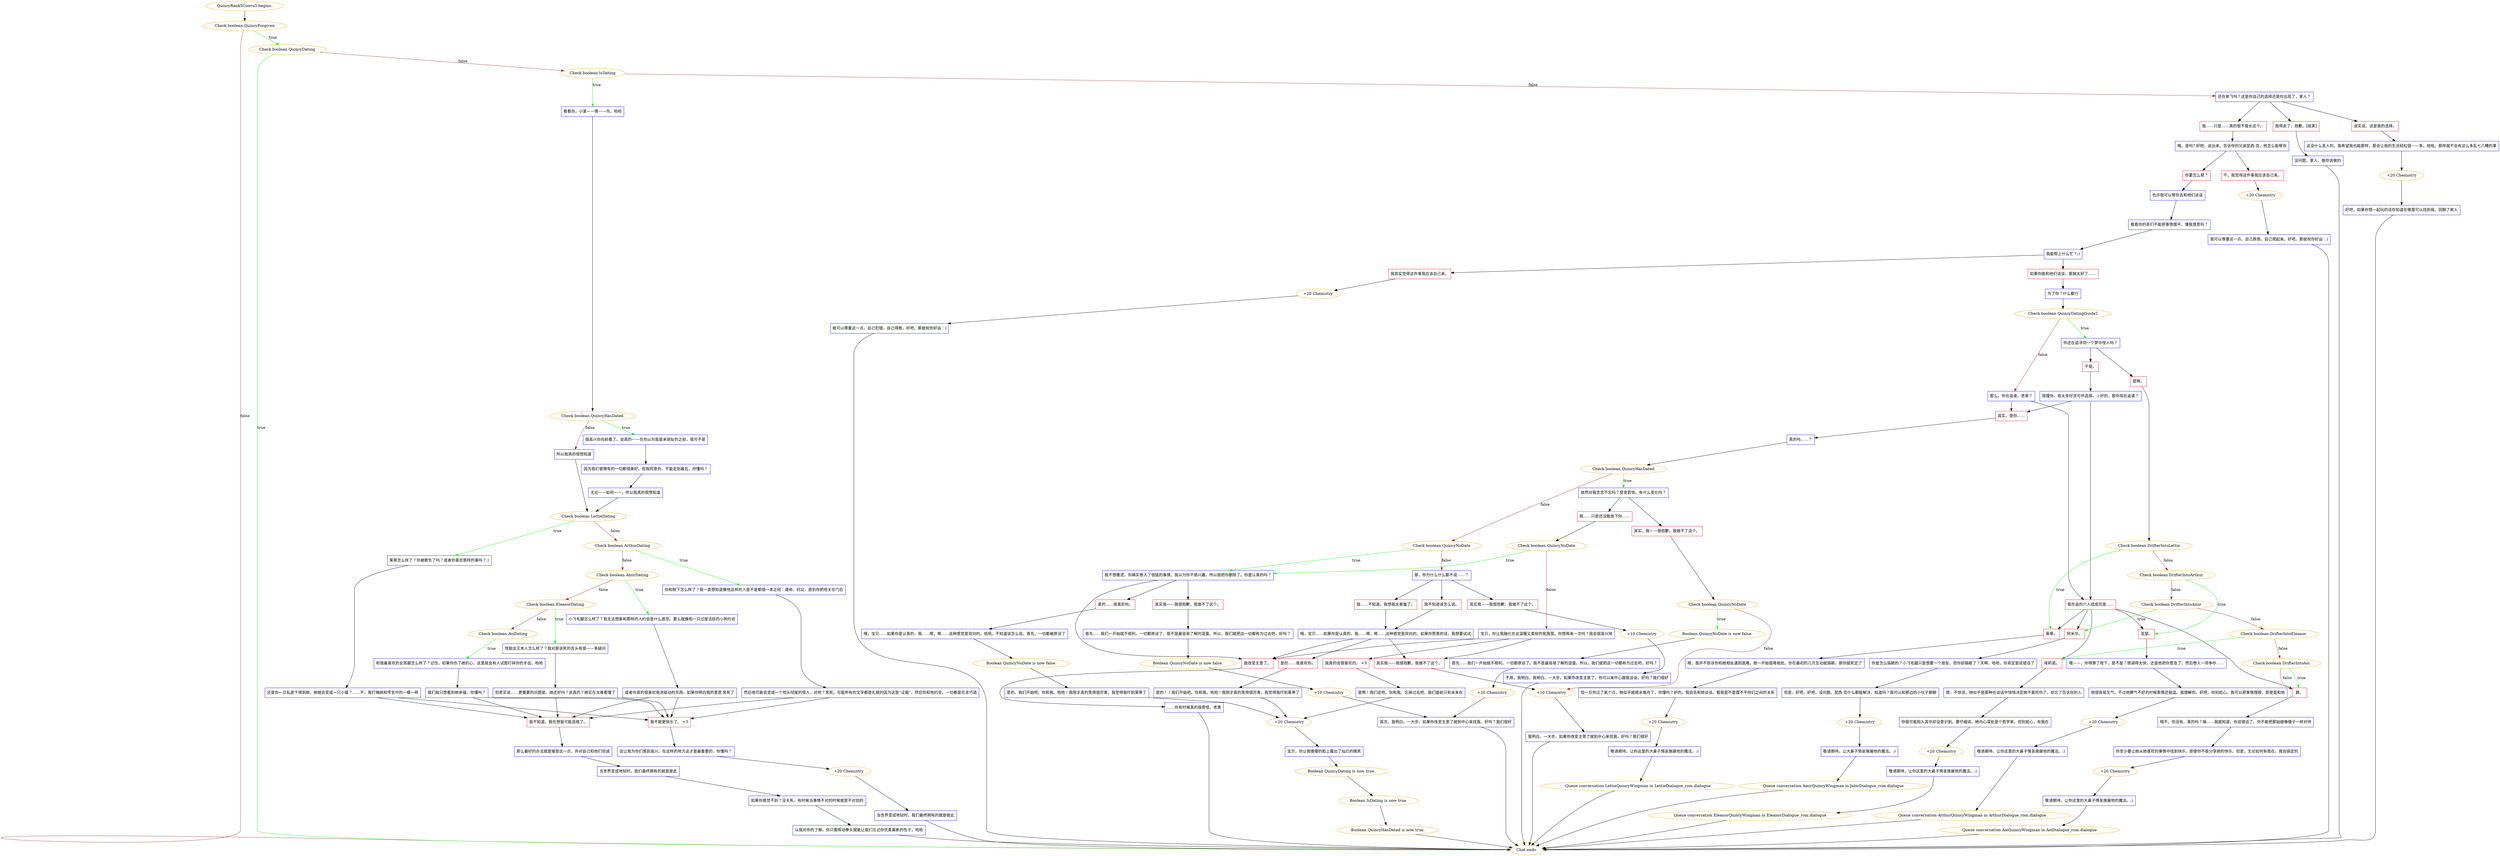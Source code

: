 digraph {
	"QuincyRank5Convo3 begins." [color=orange];
		"QuincyRank5Convo3 begins." -> j2951068974;
	j2951068974 [label="Check boolean QuincyForgiven",color=orange];
		j2951068974 -> j3209672370 [label=true,color=green];
		j2951068974 -> "Chat ends." [label=false,color=brown];
	j3209672370 [label="Check boolean QuincyDating",color=orange];
		j3209672370 -> "Chat ends." [label=true,color=green];
		j3209672370 -> j4264167688 [label=false,color=brown];
	"Chat ends." [color=orange];
	j4264167688 [label="Check boolean IsDating",color=orange];
		j4264167688 -> j1661753895 [label=true,color=green];
		j4264167688 -> j1340765921 [label=false,color=brown];
	j1661753895 [label="看看你，小爱——情——鸟，哈哈",shape=box,color=blue];
		j1661753895 -> j112189153;
	j1340765921 [label="还在单飞吗？这是你自己的选择还是你出局了，家人？",shape=box,color=blue];
		j1340765921 -> j222021294;
		j1340765921 -> j700162849;
		j1340765921 -> j224422843;
	j112189153 [label="Check boolean QuincyHasDated",color=orange];
		j112189153 -> j2938666937 [label=true,color=green];
		j112189153 -> j3529752044 [label=false,color=brown];
	j222021294 [label="说实话，这是我的选择。",shape=box,color=red];
		j222021294 -> j3565037249;
	j700162849 [label="我……只是……真的很不擅长这个。",shape=box,color=red];
		j700162849 -> j3552214793;
	j224422843 [label="我得走了，抱歉。[结束]",shape=box,color=red];
		j224422843 -> j2889046693;
	j2938666937 [label="很高兴你向前看了。说真的——在你以为我是来胡扯的之前，我可不是",shape=box,color=blue];
		j2938666937 -> j3907646947;
	j3529752044 [label="所以我真的很想知道",shape=box,color=blue];
		j3529752044 -> j1775695868;
	j3565037249 [label="这没什么丢人的。我希望我也能那样，那会让我的生活轻松很——多，哈哈。那样就不会有这么多乱七八糟的事",shape=box,color=blue];
		j3565037249 -> j3360045011;
	j3552214793 [label="哦，是吗? 好吧，说出来。告诉你的兄弟昆西-克，他怎么能帮你",shape=box,color=blue];
		j3552214793 -> j2792399447;
		j3552214793 -> j671430860;
	j2889046693 [label="没问题，家人。做你该做的",shape=box,color=blue];
		j2889046693 -> "Chat ends.";
	j3907646947 [label="因为我们曾拥有的一切都很美好，但我同意你，不能走到最后，你懂吗？",shape=box,color=blue];
		j3907646947 -> j1152928513;
	j1775695868 [label="Check boolean LettieDating",color=orange];
		j1775695868 -> j3762162755 [label=true,color=green];
		j1775695868 -> j3168842779 [label=false,color=brown];
	j3360045011 [label="+20 Chemistry",color=orange];
		j3360045011 -> j531404571;
	j2792399447 [label="你要怎么帮？",shape=box,color=red];
		j2792399447 -> j4282801296;
	j671430860 [label="不，我觉得这件事我应该自己来。",shape=box,color=red];
		j671430860 -> j2319669185;
	j1152928513 [label="无论——如何——，所以我真的很想知道",shape=box,color=blue];
		j1152928513 -> j1775695868;
	j3762162755 [label="莱蒂怎么样了？你被欺负了吗？或者你喜欢那样的事吗？;)",shape=box,color=blue];
		j3762162755 -> j3375182601;
	j3168842779 [label="Check boolean ArthurDating",color=orange];
		j3168842779 -> j3750381272 [label=true,color=green];
		j3168842779 -> j3271929692 [label=false,color=brown];
	j531404571 [label="好吧，如果你想一起玩的话你知道在哪里可以找到我。回聊了家人",shape=box,color=blue];
		j531404571 -> "Chat ends.";
	j4282801296 [label="也许我可以帮你去和他们谈谈",shape=box,color=blue];
		j4282801296 -> j692507464;
	j2319669185 [label="+20 Chemistry",color=orange];
		j2319669185 -> j1062828785;
	j3375182601 [label="还是你一旦私底下得到她，她就会变成一只小猫？……不，我打赌她和传言中的一模一样",shape=box,color=blue];
		j3375182601 -> j1959747416;
		j3375182601 -> j3610790358;
	j3750381272 [label="你和陛下怎么样了？我一直想知道像他这样的人是不是都很一本正经：遵命、抗议，直到你把他关在门后",shape=box,color=blue];
		j3750381272 -> j2216171896;
	j3271929692 [label="Check boolean AmirDating",color=orange];
		j3271929692 -> j3288838571 [label=true,color=green];
		j3271929692 -> j2641613073 [label=false,color=brown];
	j692507464 [label="看看你的哥们不能把事情摆平，懂我意思吗？",shape=box,color=blue];
		j692507464 -> j1773160566;
	j1062828785 [label="我可以尊重这一点。自己跌倒，自己爬起来。好吧。那就祝你好运：)",shape=box,color=blue];
		j1062828785 -> "Chat ends.";
	j1959747416 [label="我不能更快乐了。 <3",shape=box,color=red];
		j1959747416 -> j2278830863;
	j3610790358 [label="我不知道。我在想我可能选错了。",shape=box,color=red];
		j3610790358 -> j885257876;
	j2216171896 [label="然后他可能会变成一个彻头彻尾的怪人，对吧？笑死。可能所有的文字都是礼貌的因为这是“证据”，然后你和他约会，一切都是花言巧语",shape=box,color=blue];
		j2216171896 -> j1959747416;
		j2216171896 -> j3610790358;
	j3288838571 [label="小飞毛腿怎么样了？我无法想象和那样的人约会是什么感觉。要么就像和一只过度活跃的小狗约会",shape=box,color=blue];
		j3288838571 -> j1114551176;
	j2641613073 [label="Check boolean EleanorDating",color=orange];
		j2641613073 -> j800497206 [label=true,color=green];
		j2641613073 -> j2260982675 [label=false,color=brown];
	j1773160566 [label="我能帮上什么忙？;)",shape=box,color=blue];
		j1773160566 -> j1717164925;
		j1773160566 -> j1521583813;
	j2278830863 [label="这让我为你们感到高兴。在这样的地方这才是最重要的，你懂吗？",shape=box,color=blue];
		j2278830863 -> j703055551;
	j885257876 [label="那么最好的办法就是接受这一点，并对自己和他们坦诚",shape=box,color=blue];
		j885257876 -> j3448480107;
	j1114551176 [label="或者你真的很喜欢电池驱动的东西，如果你明白我的意思 笑死了",shape=box,color=blue];
		j1114551176 -> j1959747416;
		j1114551176 -> j3610790358;
	j800497206 [label="怪胎女王本人怎么样了？我对那该死的舌头有很——多疑问",shape=box,color=blue];
		j800497206 -> j4038312669;
	j2260982675 [label="Check boolean AoiDating",color=orange];
		j2260982675 -> j4167966039 [label=true,color=green];
	j1717164925 [label="如果你能和他们谈谈，那就太好了……",shape=box,color=red];
		j1717164925 -> j697194927;
	j1521583813 [label="我其实觉得这件事我应该自己来。",shape=box,color=red];
		j1521583813 -> j2767672084;
	j703055551 [label="+20 Chemistry",color=orange];
		j703055551 -> j1278947369;
	j3448480107 [label="当世界变成地狱时，我们最终拥有的就是彼此",shape=box,color=blue];
		j3448480107 -> j3198009881;
	j4038312669 [label="但老实说……更重要的问题是。她还好吗？说真的？她实在太难看懂了",shape=box,color=blue];
		j4038312669 -> j1959747416;
		j4038312669 -> j3610790358;
	j4167966039 [label="和我最喜欢的女孩碧怎么样了？记住，如果你伤了她的心，这里就会有人试图打碎你的牙齿，哈哈",shape=box,color=blue];
		j4167966039 -> j4201649729;
	j697194927 [label="为了你？什么都行",shape=box,color=blue];
		j697194927 -> j2238688054;
	j2767672084 [label="+20 Chemistry",color=orange];
		j2767672084 -> j4280542088;
	j1278947369 [label="当世界变成地狱时，我们最终拥有的就是彼此",shape=box,color=blue];
		j1278947369 -> "Chat ends.";
	j3198009881 [label="如果你感觉不到？没关系。有时候当事情不对的时候就是不对劲的",shape=box,color=blue];
		j3198009881 -> j44013382;
	j4201649729 [label="我们就只想看到她幸福，你懂吗？",shape=box,color=blue];
		j4201649729 -> j1959747416;
		j4201649729 -> j3610790358;
	j2238688054 [label="Check boolean QuincyDatingGuide2",color=orange];
		j2238688054 -> j2900294840 [label=true,color=green];
		j2238688054 -> j1389670880 [label=false,color=brown];
	j4280542088 [label="我可以尊重这一点。自己犯错，自己得胜。好吧。那就祝你好运：)",shape=box,color=blue];
		j4280542088 -> "Chat ends.";
	j44013382 [label="以我对你的了解，你只需挥动拳头就能让我们忘记你优柔寡断的性子，哈哈",shape=box,color=blue];
		j44013382 -> "Chat ends.";
	j2900294840 [label="你还在追寻同一个梦中怪人吗？",shape=box,color=blue];
		j2900294840 -> j1492192158;
		j2900294840 -> j492647052;
	j1389670880 [label="那么。你在追谁，老表？",shape=box,color=blue];
		j1389670880 -> j2284205531;
		j1389670880 -> j3494315261;
	j1492192158 [label="不是。",shape=box,color=red];
		j1492192158 -> j3022774337;
	j492647052 [label="是啊。",shape=box,color=red];
		j492647052 -> j3198534615;
	j2284205531 [label="我在追的六人组成员是......",shape=box,color=red];
		j2284205531 -> j1539432880;
		j2284205531 -> j584854273;
		j2284205531 -> j348590563;
		j2284205531 -> j3527802310;
		j2284205531 -> j3421372854;
	j3494315261 [label="其实，是你……",shape=box,color=red];
		j3494315261 -> j1212739696;
	j3022774337 [label="我懂你。有太多好货可供选择。;) 好的，那你现在追谁？",shape=box,color=blue];
		j3022774337 -> j2284205531;
		j3022774337 -> j3494315261;
	j3198534615 [label="Check boolean DrifterIntoLettie",color=orange];
		j3198534615 -> j1539432880 [label=true,color=green];
		j3198534615 -> j1481036599 [label=false,color=brown];
	j1539432880 [label="莱蒂。",shape=box,color=red];
		j1539432880 -> j3894914188;
	j584854273 [label="亚瑟。",shape=box,color=red];
		j584854273 -> j2207664466;
	j348590563 [label="阿米尔。",shape=box,color=red];
		j348590563 -> j1686799479;
	j3527802310 [label="埃莉诺。",shape=box,color=red];
		j3527802310 -> j1875440528;
	j3421372854 [label="碧。",shape=box,color=red];
		j3421372854 -> j1364358783;
	j1212739696 [label="真的吗……？",shape=box,color=blue];
		j1212739696 -> j2521049982;
	j1481036599 [label="Check boolean DrifterIntoArthur",color=orange];
		j1481036599 -> j584854273 [label=true,color=green];
		j1481036599 -> j2762540437 [label=false,color=brown];
	j3894914188 [label="嗯，我并不惊讶你和她相处遇到困难。她一开始很难相处。你在最初的几次互动就搞砸，那你就死定了",shape=box,color=blue];
		j3894914188 -> j2989682362;
	j2207664466 [label="哦——，你得罪了陛下，是不是？情调得太快，还是他把你惹急了，然后卷入一场争吵……",shape=box,color=blue];
		j2207664466 -> j158479004;
	j1686799479 [label="你是怎么搞砸的？小飞毛腿只是想要一个朋友，而你却搞砸了？天啊，哈哈，你肯定是说错话了",shape=box,color=blue];
		j1686799479 -> j3717453539;
	j1875440528 [label="嗯，不惊讶。她似乎是那种在谈话中悄悄决定她不喜欢你了，却忘了告诉你的人",shape=box,color=blue];
		j1875440528 -> j70672706;
	j1364358783 [label="哦不，你没有。真的吗？操……我就知道，你说错话了。你不能把那姑娘像傻子一样对待",shape=box,color=blue];
		j1364358783 -> j654858913;
	j2521049982 [label="Check boolean QuincyHasDated",color=orange];
		j2521049982 -> j2052564891 [label=true,color=green];
		j2521049982 -> j931455432 [label=false,color=brown];
	j2762540437 [label="Check boolean DrifterIntoAmir",color=orange];
		j2762540437 -> j348590563 [label=true,color=green];
		j2762540437 -> j18030657 [label=false,color=brown];
	j2989682362 [label="但一旦你过了某个点，她似乎就顺水推舟了，你懂吗？好的。我会去和她谈谈。看我是不是摆不平你们之间的关系",shape=box,color=blue];
		j2989682362 -> j1655560045;
	j158479004 [label="他很容易生气。不过他脾气不好的时候表情还挺逗。我理解你。好吧，你别担心。我可以把事情理顺，即使是和他",shape=box,color=blue];
		j158479004 -> j4193263413;
	j3717453539 [label="但是，好吧，好吧，没问题。昆西-克什么都能解决，知道吗？我可以和那边的小伙子聊聊",shape=box,color=blue];
		j3717453539 -> j2285314870;
	j70672706 [label="你很可能陷入其中却没意识到。要仔细读，她内心深处是个哲学家。但别担心，有我在",shape=box,color=blue];
		j70672706 -> j3118807357;
	j654858913 [label="你至少要让她从她喜欢的事情中找到快乐，即使你不能分享她的快乐。但是，无论如何有我在，我会搞定的",shape=box,color=blue];
		j654858913 -> j1043469513;
	j2052564891 [label="依然对我念念不忘吗？受宠若惊。有什么变化吗？",shape=box,color=blue];
		j2052564891 -> j1702704037;
		j2052564891 -> j877579256;
	j931455432 [label="Check boolean QuincyNoDate",color=orange];
		j931455432 -> j3131401667 [label=true,color=green];
		j931455432 -> j4211515998 [label=false,color=brown];
	j18030657 [label="Check boolean DrifterIntoEleanor",color=orange];
		j18030657 -> j3527802310 [label=true,color=green];
		j18030657 -> j1008457125 [label=false,color=brown];
	j1655560045 [label="+20 Chemistry",color=orange];
		j1655560045 -> j3786841013;
	j4193263413 [label="+20 Chemistry",color=orange];
		j4193263413 -> j865548531;
	j2285314870 [label="+20 Chemistry",color=orange];
		j2285314870 -> j2410087561;
	j3118807357 [label="+20 Chemistry",color=orange];
		j3118807357 -> j715044784;
	j1043469513 [label="+20 Chemistry",color=orange];
		j1043469513 -> j2811999873;
	j1702704037 [label="我……只是还没能放下你……",shape=box,color=red];
		j1702704037 -> j459811191;
	j877579256 [label="其实，我——很抱歉，我做不了这个。",shape=box,color=red];
		j877579256 -> j1812051425;
	j3131401667 [label="我不想撒谎，你确实卷入了很猛的事情。我以为你不感兴趣，所以我把你删除了。你是认真的吗？",shape=box,color=blue];
		j3131401667 -> j3632543221;
		j3131401667 -> j549135567;
		j3131401667 -> j4001063812;
	j4211515998 [label="那，你为什么什么都不说……？",shape=box,color=blue];
		j4211515998 -> j4230439508;
		j4211515998 -> j722601066;
		j4211515998 -> j806518601;
	j1008457125 [label="Check boolean DrifterIntoAoi",color=orange];
		j1008457125 -> j3421372854 [label=true,color=green];
		j1008457125 -> j3421372854 [label=false,color=brown];
	j3786841013 [label="敬请期待。让你这里的大鼻子情圣施展他的魔法。;)",shape=box,color=blue];
		j3786841013 -> "Initiate conversation LettieQuincyWingman in LettieDialogue_rom.dialogue";
	j865548531 [label="敬请期待。让你这里的大鼻子情圣施展他的魔法。;)",shape=box,color=blue];
		j865548531 -> "Initiate conversation ArthurQuincyWingman in ArthurDialogue_rom.dialogue";
	j2410087561 [label="敬请期待。让大鼻子情圣施展他的魔法。;)",shape=box,color=blue];
		j2410087561 -> "Initiate conversation AmirQuincyWingman in JabirDialogue_rom.dialogue";
	j715044784 [label="敬请期待。让你这里的大鼻子情圣施展他的魔法。;)",shape=box,color=blue];
		j715044784 -> "Initiate conversation EleanorQuincyWingman in EleanorDialogue_rom.dialogue";
	j2811999873 [label="敬请期待。让你这里的大鼻子情圣施展他的魔法。;)",shape=box,color=blue];
		j2811999873 -> "Initiate conversation AoiQuincyWingman in AoiDialogue_rom.dialogue";
	j459811191 [label="Check boolean QuincyNoDate",color=orange];
		j459811191 -> j3131401667 [label=true,color=green];
		j459811191 -> j1506055173 [label=false,color=brown];
	j1812051425 [label="Check boolean QuincyNoDate",color=orange];
		j1812051425 -> j1480043987 [label=true,color=green];
		j1812051425 -> j2932114452 [label=false,color=brown];
	j3632543221 [label="是的……我喜欢你。",shape=box,color=red];
		j3632543221 -> j4279367532;
	j549135567 [label="其实我——我很抱歉，我做不了这个。",shape=box,color=red];
		j549135567 -> j1835712890;
	j4001063812 [label="我改变主意了。",shape=box,color=red];
		j4001063812 -> j2045746476;
	j4230439508 [label="我……不知道。我想我太害羞了。",shape=box,color=red];
		j4230439508 -> j3798611769;
	j722601066 [label="我不知道该怎么说。",shape=box,color=red];
		j722601066 -> j3798611769;
	j806518601 [label="其实我——我很抱歉，我做不了这个。",shape=box,color=red];
		j806518601 -> j3767792993;
	"Initiate conversation LettieQuincyWingman in LettieDialogue_rom.dialogue" [label="Queue conversation LettieQuincyWingman in LettieDialogue_rom.dialogue",color=orange];
		"Initiate conversation LettieQuincyWingman in LettieDialogue_rom.dialogue" -> "Chat ends.";
	"Initiate conversation ArthurQuincyWingman in ArthurDialogue_rom.dialogue" [label="Queue conversation ArthurQuincyWingman in ArthurDialogue_rom.dialogue",color=orange];
		"Initiate conversation ArthurQuincyWingman in ArthurDialogue_rom.dialogue" -> "Chat ends.";
	"Initiate conversation AmirQuincyWingman in JabirDialogue_rom.dialogue" [label="Queue conversation AmirQuincyWingman in JabirDialogue_rom.dialogue",color=orange];
		"Initiate conversation AmirQuincyWingman in JabirDialogue_rom.dialogue" -> "Chat ends.";
	"Initiate conversation EleanorQuincyWingman in EleanorDialogue_rom.dialogue" [label="Queue conversation EleanorQuincyWingman in EleanorDialogue_rom.dialogue",color=orange];
		"Initiate conversation EleanorQuincyWingman in EleanorDialogue_rom.dialogue" -> "Chat ends.";
	"Initiate conversation AoiQuincyWingman in AoiDialogue_rom.dialogue" [label="Queue conversation AoiQuincyWingman in AoiDialogue_rom.dialogue",color=orange];
		"Initiate conversation AoiQuincyWingman in AoiDialogue_rom.dialogue" -> "Chat ends.";
	j1506055173 [label="宝贝，你让我融化在这温暖又柔软的氛围里。你想再来一次吗？我会很高兴地",shape=box,color=blue];
		j1506055173 -> j553252590;
		j1506055173 -> j1238161526;
		j1506055173 -> j4001063812;
	j1480043987 [label="Boolean QuincyNoDate is now false.",color=orange];
		j1480043987 -> j449149843;
	j2932114452 [label="+10 Chemistry",color=orange];
		j2932114452 -> j671674507;
	j4279367532 [label="哦，宝贝……如果你是认真的，我……嗯，嗯……这种感觉是双向的，哈哈。不知道该怎么说。首先，一切都被原谅了",shape=box,color=blue];
		j4279367532 -> j2751904496;
	j1835712890 [label="首先……我们一开始就不顺利。一切都原谅了。我不是最容易了解的混蛋。所以，我们就把这一切都称为过去吧，好吗？",shape=box,color=blue];
		j1835712890 -> j75011693;
	j2045746476 [label="……你有时候真的很奇怪，老表",shape=box,color=blue];
		j2045746476 -> "Chat ends.";
	j3798611769 [label="哦，宝贝……如果你是认真的，我……嗯，嗯……这种感觉是双向的。如果你愿意的话，我想要试试",shape=box,color=blue];
		j3798611769 -> j2017904454;
		j3798611769 -> j1238161526;
		j3798611769 -> j4001063812;
	j3767792993 [label="+10 Chemistry",color=orange];
		j3767792993 -> j75825068;
	j553252590 [label="我真的会很喜欢的。 <3",shape=box,color=red];
		j553252590 -> j17173266;
	j1238161526 [label="其实我——我很抱歉，我做不了这个。",shape=box,color=red];
		j1238161526 -> j2932114452;
	j449149843 [label="首先……我们一开始就不顺利。一切都原谅了。我不是最容易了解的混蛋。所以，我们就把这一切都称为过去吧，好吗？",shape=box,color=blue];
		j449149843 -> j4273262926;
	j671674507 [label="我明白。一大步。如果你改变主意了就到中心来找我，好吗？我们很好",shape=box,color=blue];
		j671674507 -> "Chat ends.";
	j2751904496 [label="Boolean QuincyNoDate is now false.",color=orange];
		j2751904496 -> j1284566225;
	j75011693 [label="Boolean QuincyNoDate is now false.",color=orange];
		j75011693 -> j2575327484;
	j2017904454 [label="是的……我喜欢你。",shape=box,color=red];
		j2017904454 -> j1638270312;
	j75825068 [label="不用，我明白。我明白。一大步。如果你改变主意了，你可以来中心跟我谈谈，好吗？我们很好",shape=box,color=blue];
		j75825068 -> "Chat ends.";
	j17173266 [label="是啊！我们走吧。你和我。忘掉过去吧，我们面前只有未来在",shape=box,color=blue];
		j17173266 -> j1308507670;
	j4273262926 [label="+20 Chemistry",color=orange];
		j4273262926 -> j3126965726;
	j1284566225 [label="是的。我们开始吧。你和我。哈哈！我刚才真的笑得很厉害，我觉得我吓到莱蒂了",shape=box,color=blue];
		j1284566225 -> j1308507670;
	j2575327484 [label="+10 Chemistry",color=orange];
		j2575327484 -> j3126965726;
	j1638270312 [label="是的！！我们开始吧。你和我。哈哈！我刚才真的笑得很厉害，我觉得我吓到莱蒂了",shape=box,color=blue];
		j1638270312 -> j1308507670;
	j1308507670 [label="+20 Chemistry",color=orange];
		j1308507670 -> j2098613684;
	j3126965726 [label="其次，我明白。一大步。如果你改变主意了就到中心来找我，好吗？我们很好",shape=box,color=blue];
		j3126965726 -> "Chat ends.";
	j2098613684 [label="宝贝，你让我傻傻的脸上露出了灿烂的微笑",shape=box,color=blue];
		j2098613684 -> j505928050;
	j505928050 [label="Boolean QuincyDating is now true.",color=orange];
		j505928050 -> j2476452017;
	j2476452017 [label="Boolean IsDating is now true.",color=orange];
		j2476452017 -> j2730872079;
	j2730872079 [label="Boolean QuincyHasDated is now true.",color=orange];
		j2730872079 -> "Chat ends.";
}
